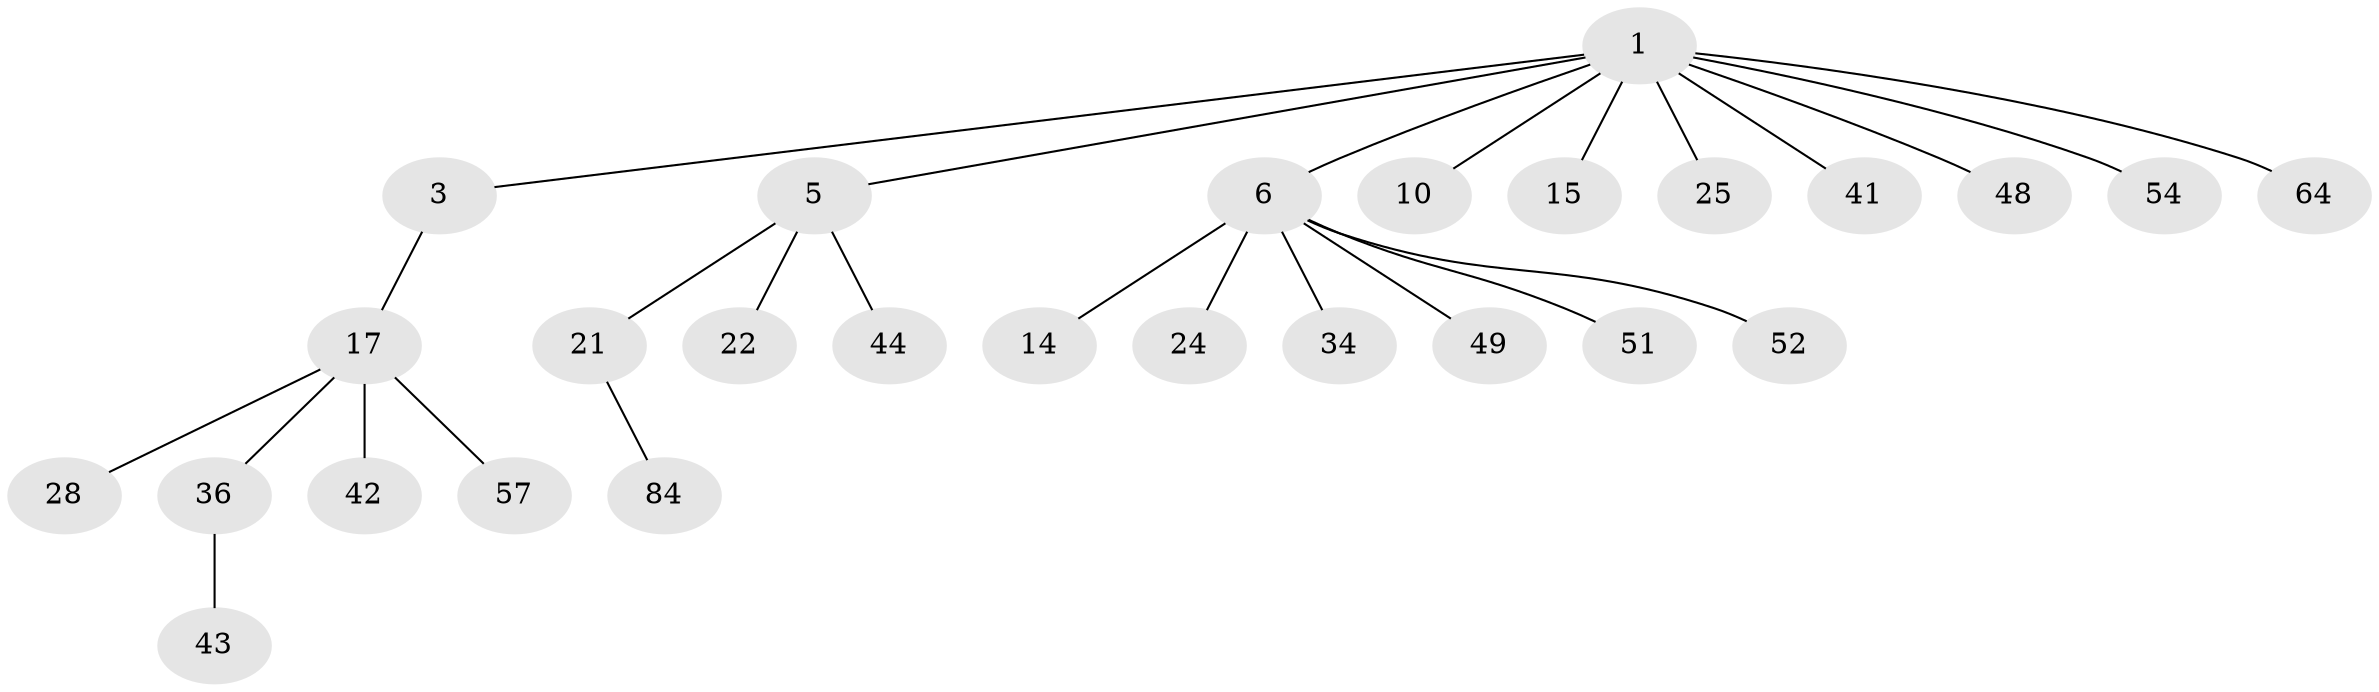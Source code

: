 // original degree distribution, {5: 0.04395604395604396, 8: 0.01098901098901099, 3: 0.0989010989010989, 2: 0.32967032967032966, 4: 0.06593406593406594, 1: 0.45054945054945056}
// Generated by graph-tools (version 1.1) at 2025/19/03/04/25 18:19:23]
// undirected, 27 vertices, 26 edges
graph export_dot {
graph [start="1"]
  node [color=gray90,style=filled];
  1 [super="+2+4+56"];
  3 [super="+11+31+19+13"];
  5 [super="+16+7"];
  6 [super="+9+30+58+12"];
  10 [super="+62"];
  14;
  15;
  17 [super="+18"];
  21 [super="+46"];
  22;
  24 [super="+69+91"];
  25;
  28 [super="+66+39"];
  34;
  36 [super="+47+38"];
  41 [super="+45"];
  42 [super="+82"];
  43 [super="+79+76"];
  44 [super="+67"];
  48 [super="+70"];
  49;
  51 [super="+87"];
  52;
  54;
  57;
  64;
  84;
  1 -- 25;
  1 -- 41;
  1 -- 64;
  1 -- 3;
  1 -- 5;
  1 -- 6;
  1 -- 10;
  1 -- 15;
  1 -- 54;
  1 -- 48;
  3 -- 17;
  5 -- 21;
  5 -- 44;
  5 -- 22;
  6 -- 49;
  6 -- 34;
  6 -- 52;
  6 -- 24;
  6 -- 51;
  6 -- 14;
  17 -- 36;
  17 -- 57;
  17 -- 42;
  17 -- 28;
  21 -- 84;
  36 -- 43;
}
